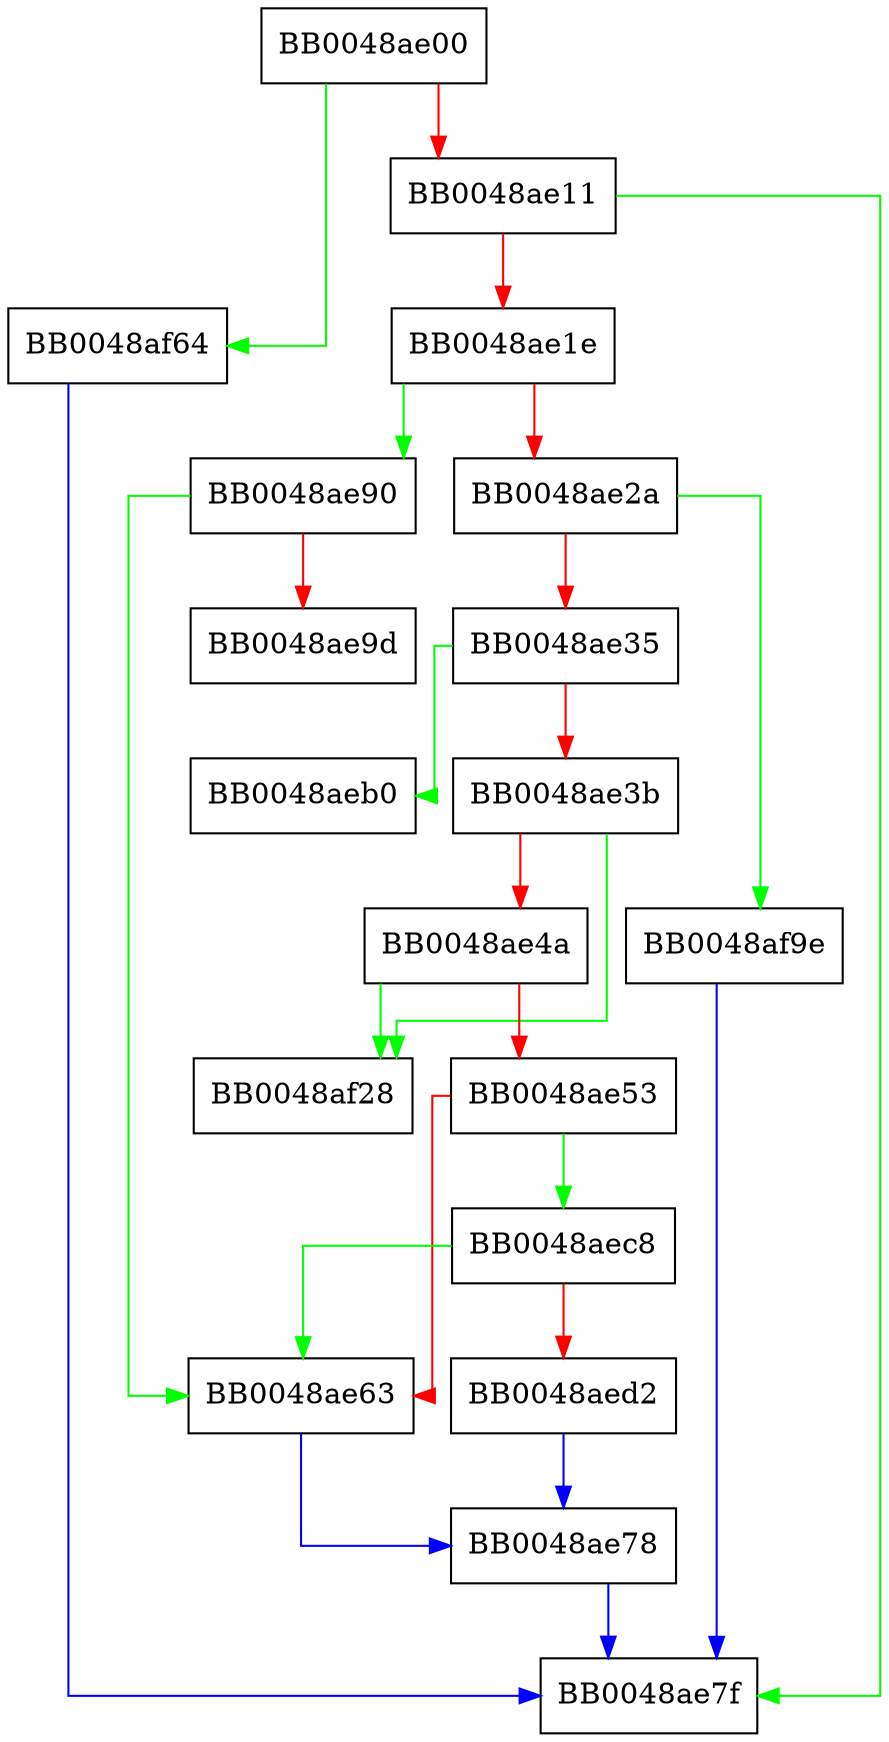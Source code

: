 digraph SSL_read {
  node [shape="box"];
  graph [splines=ortho];
  BB0048ae00 -> BB0048af64 [color="green"];
  BB0048ae00 -> BB0048ae11 [color="red"];
  BB0048ae11 -> BB0048ae7f [color="green"];
  BB0048ae11 -> BB0048ae1e [color="red"];
  BB0048ae1e -> BB0048ae90 [color="green"];
  BB0048ae1e -> BB0048ae2a [color="red"];
  BB0048ae2a -> BB0048af9e [color="green"];
  BB0048ae2a -> BB0048ae35 [color="red"];
  BB0048ae35 -> BB0048aeb0 [color="green"];
  BB0048ae35 -> BB0048ae3b [color="red"];
  BB0048ae3b -> BB0048af28 [color="green"];
  BB0048ae3b -> BB0048ae4a [color="red"];
  BB0048ae4a -> BB0048af28 [color="green"];
  BB0048ae4a -> BB0048ae53 [color="red"];
  BB0048ae53 -> BB0048aec8 [color="green"];
  BB0048ae53 -> BB0048ae63 [color="red"];
  BB0048ae63 -> BB0048ae78 [color="blue"];
  BB0048ae78 -> BB0048ae7f [color="blue"];
  BB0048ae90 -> BB0048ae63 [color="green"];
  BB0048ae90 -> BB0048ae9d [color="red"];
  BB0048aec8 -> BB0048ae63 [color="green"];
  BB0048aec8 -> BB0048aed2 [color="red"];
  BB0048aed2 -> BB0048ae78 [color="blue"];
  BB0048af64 -> BB0048ae7f [color="blue"];
  BB0048af9e -> BB0048ae7f [color="blue"];
}